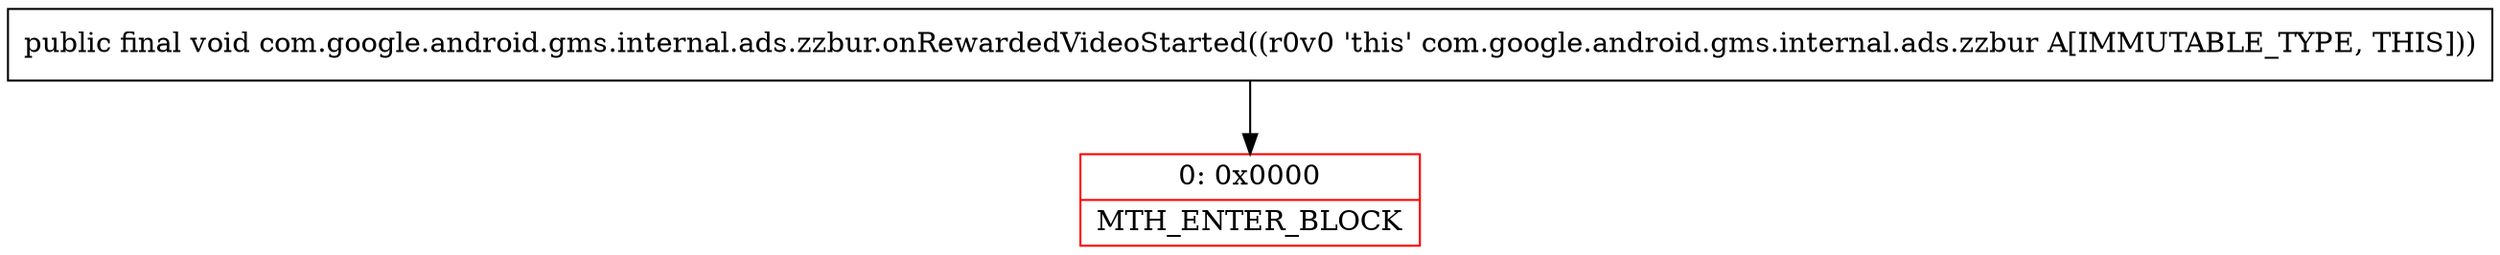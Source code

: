 digraph "CFG forcom.google.android.gms.internal.ads.zzbur.onRewardedVideoStarted()V" {
subgraph cluster_Region_581098850 {
label = "R(0)";
node [shape=record,color=blue];
}
Node_0 [shape=record,color=red,label="{0\:\ 0x0000|MTH_ENTER_BLOCK\l}"];
MethodNode[shape=record,label="{public final void com.google.android.gms.internal.ads.zzbur.onRewardedVideoStarted((r0v0 'this' com.google.android.gms.internal.ads.zzbur A[IMMUTABLE_TYPE, THIS])) }"];
MethodNode -> Node_0;
}

